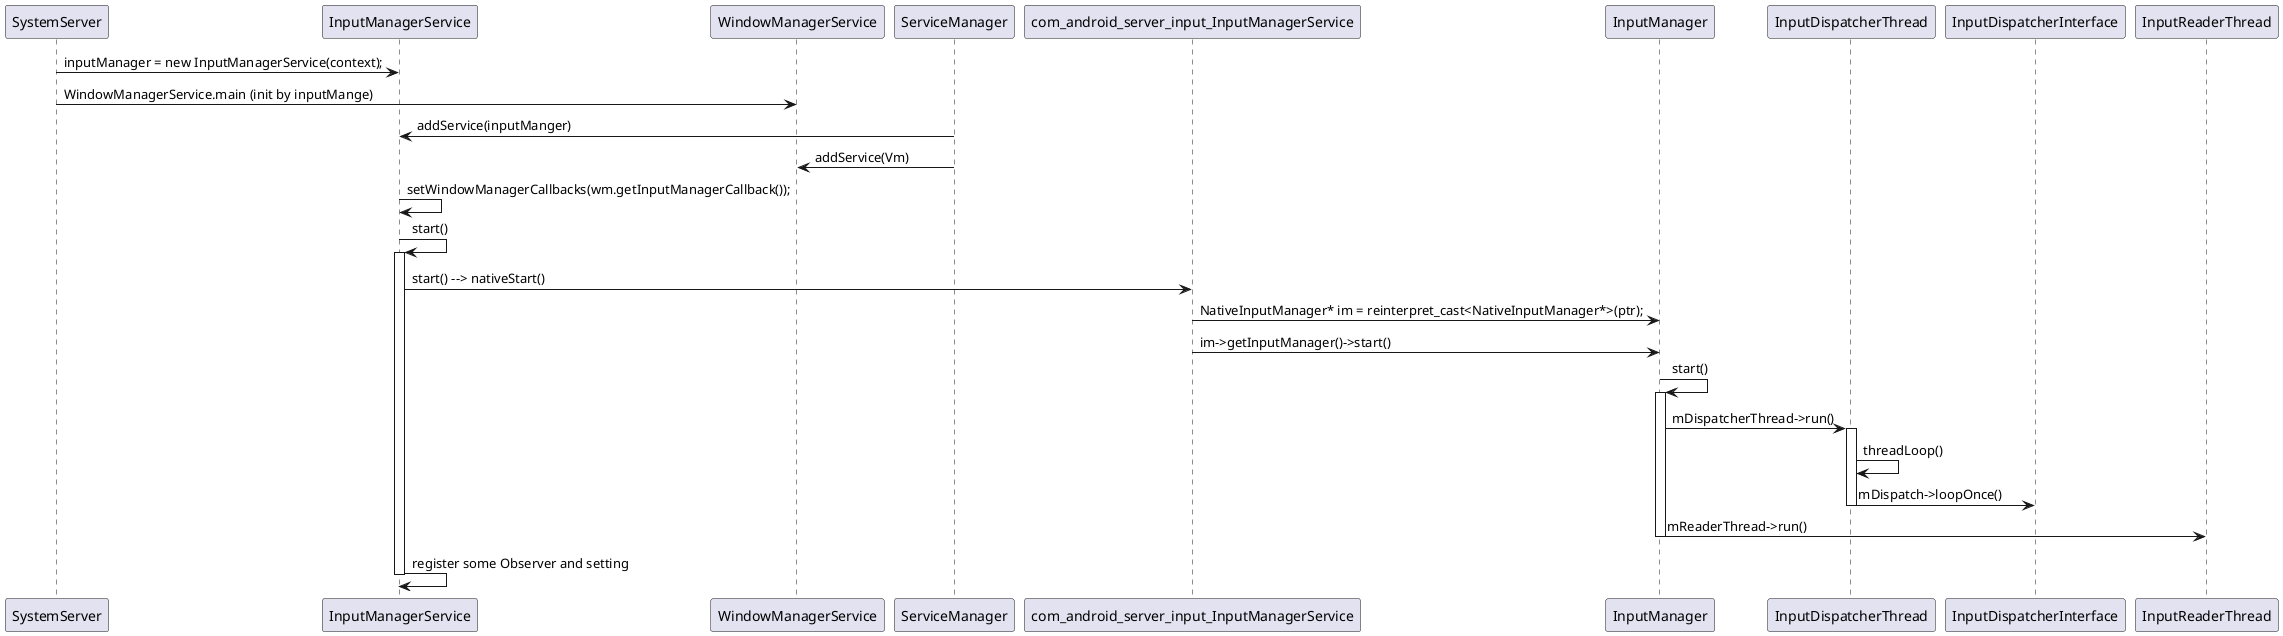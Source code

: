 @startuml inputSystem and WindowManager
SystemServer -> InputManagerService:inputManager = new InputManagerService(context);
SystemServer -> WindowManagerService:WindowManagerService.main (init by inputMange)
ServiceManager -> InputManagerService:addService(inputManger)
ServiceManager -> WindowManagerService:addService(Vm)
InputManagerService -> InputManagerService: setWindowManagerCallbacks(wm.getInputManagerCallback());
InputManagerService -> InputManagerService: start()
activate InputManagerService
InputManagerService -> com_android_server_input_InputManagerService : start() --> nativeStart()
com_android_server_input_InputManagerService -> InputManager :NativeInputManager* im = reinterpret_cast<NativeInputManager*>(ptr);
com_android_server_input_InputManagerService -> InputManager:im->getInputManager()->start()
InputManager -> InputManager : start()
activate InputManager
InputManager -> InputDispatcherThread : mDispatcherThread->run()
activate InputDispatcherThread
InputDispatcherThread -> InputDispatcherThread : threadLoop()
InputDispatcherThread -> InputDispatcherInterface : mDispatch->loopOnce()
deactivate InputDispatcherThread
InputManager -> InputReaderThread : mReaderThread->run() 
deactivate InputManager
InputManagerService -> InputManagerService: register some Observer and setting

deactivate InputManagerService

@enduml